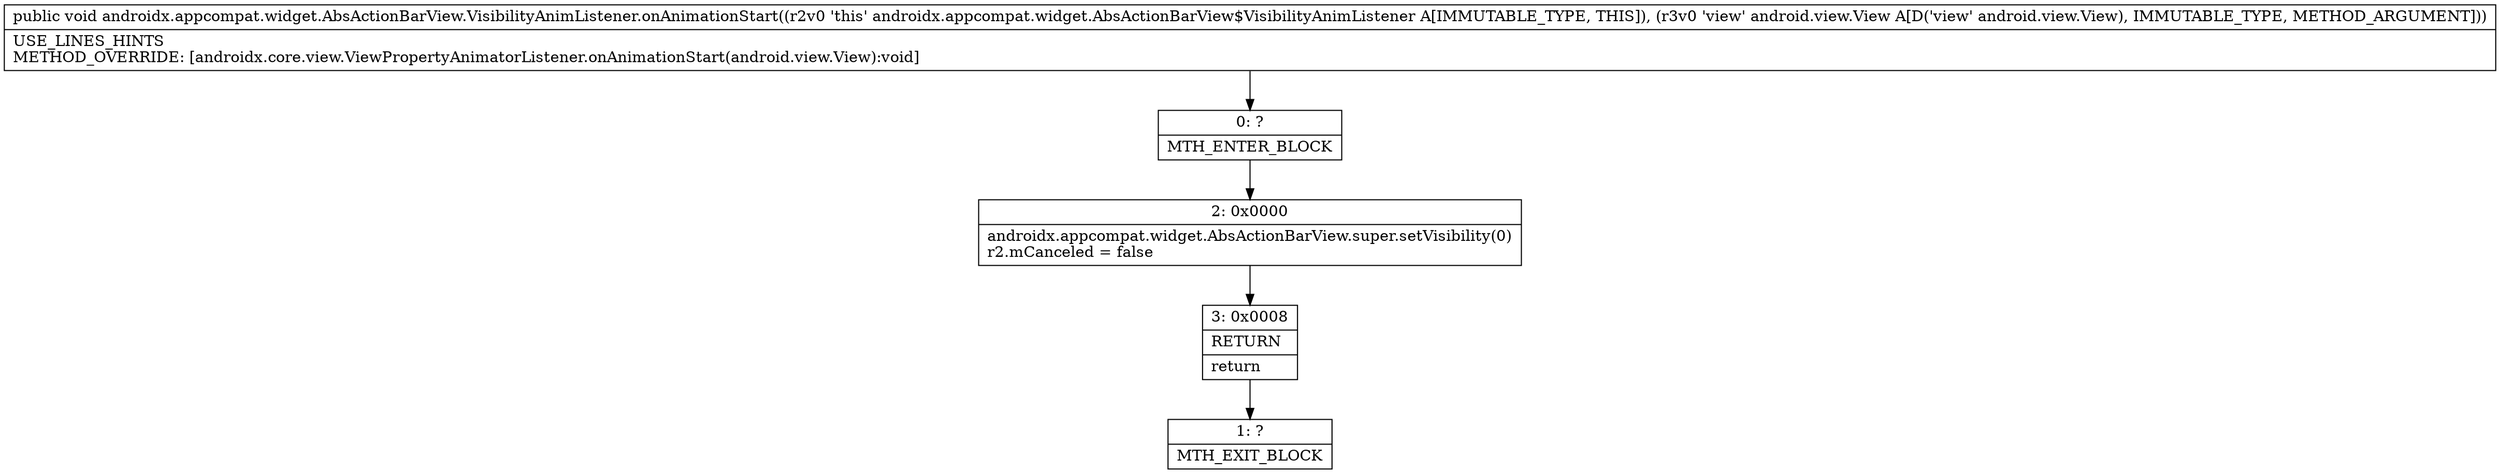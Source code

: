 digraph "CFG forandroidx.appcompat.widget.AbsActionBarView.VisibilityAnimListener.onAnimationStart(Landroid\/view\/View;)V" {
Node_0 [shape=record,label="{0\:\ ?|MTH_ENTER_BLOCK\l}"];
Node_2 [shape=record,label="{2\:\ 0x0000|androidx.appcompat.widget.AbsActionBarView.super.setVisibility(0)\lr2.mCanceled = false\l}"];
Node_3 [shape=record,label="{3\:\ 0x0008|RETURN\l|return\l}"];
Node_1 [shape=record,label="{1\:\ ?|MTH_EXIT_BLOCK\l}"];
MethodNode[shape=record,label="{public void androidx.appcompat.widget.AbsActionBarView.VisibilityAnimListener.onAnimationStart((r2v0 'this' androidx.appcompat.widget.AbsActionBarView$VisibilityAnimListener A[IMMUTABLE_TYPE, THIS]), (r3v0 'view' android.view.View A[D('view' android.view.View), IMMUTABLE_TYPE, METHOD_ARGUMENT]))  | USE_LINES_HINTS\lMETHOD_OVERRIDE: [androidx.core.view.ViewPropertyAnimatorListener.onAnimationStart(android.view.View):void]\l}"];
MethodNode -> Node_0;Node_0 -> Node_2;
Node_2 -> Node_3;
Node_3 -> Node_1;
}

